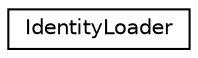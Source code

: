 digraph "Graphical Class Hierarchy"
{
  edge [fontname="Helvetica",fontsize="10",labelfontname="Helvetica",labelfontsize="10"];
  node [fontname="Helvetica",fontsize="10",shape=record];
  rankdir="LR";
  Node0 [label="IdentityLoader",height=0.2,width=0.4,color="black", fillcolor="white", style="filled",URL="$structIdentityLoader.html"];
}
